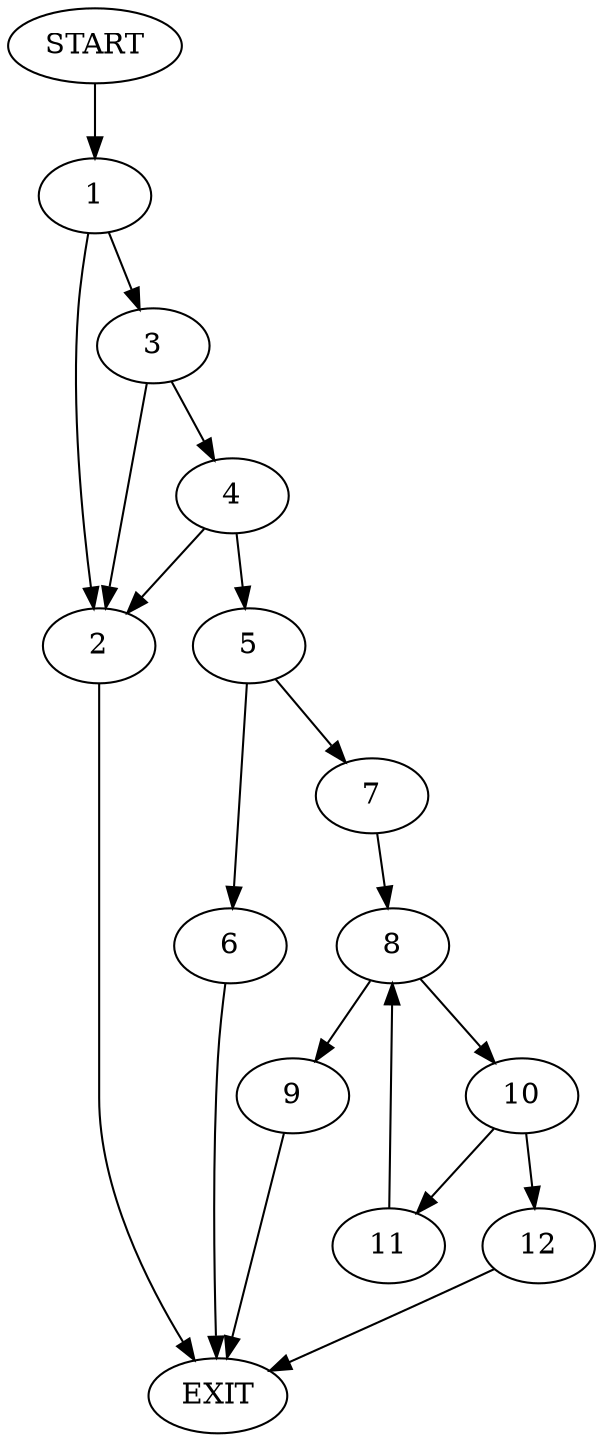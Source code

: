 digraph {
0 [label="START"]
13 [label="EXIT"]
0 -> 1
1 -> 2
1 -> 3
3 -> 2
3 -> 4
2 -> 13
4 -> 2
4 -> 5
5 -> 6
5 -> 7
6 -> 13
7 -> 8
8 -> 9
8 -> 10
9 -> 13
10 -> 11
10 -> 12
11 -> 8
12 -> 13
}
